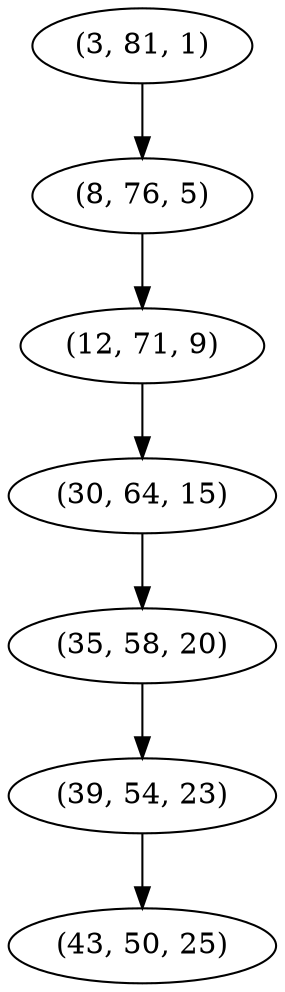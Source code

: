 digraph tree {
    "(3, 81, 1)";
    "(8, 76, 5)";
    "(12, 71, 9)";
    "(30, 64, 15)";
    "(35, 58, 20)";
    "(39, 54, 23)";
    "(43, 50, 25)";
    "(3, 81, 1)" -> "(8, 76, 5)";
    "(8, 76, 5)" -> "(12, 71, 9)";
    "(12, 71, 9)" -> "(30, 64, 15)";
    "(30, 64, 15)" -> "(35, 58, 20)";
    "(35, 58, 20)" -> "(39, 54, 23)";
    "(39, 54, 23)" -> "(43, 50, 25)";
}
